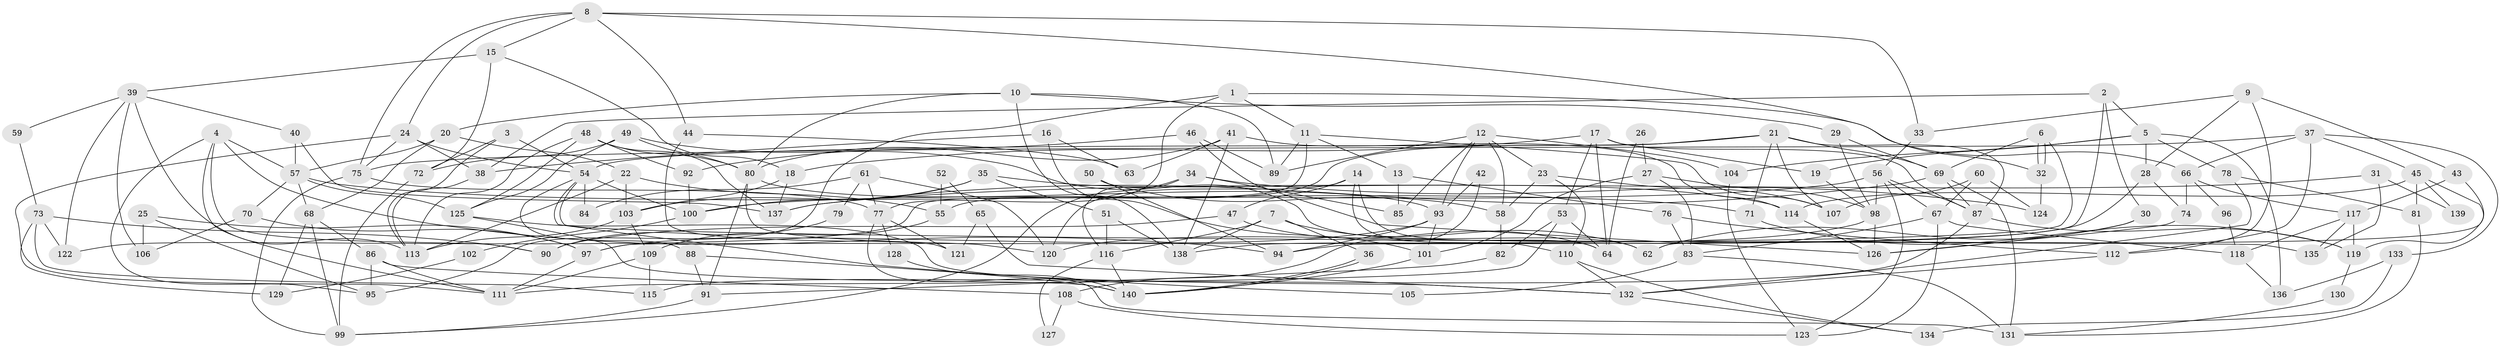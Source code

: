 // coarse degree distribution, {7: 0.10204081632653061, 4: 0.2755102040816326, 3: 0.19387755102040816, 10: 0.030612244897959183, 6: 0.10204081632653061, 5: 0.15306122448979592, 9: 0.01020408163265306, 2: 0.09183673469387756, 8: 0.030612244897959183, 11: 0.01020408163265306}
// Generated by graph-tools (version 1.1) at 2025/23/03/03/25 07:23:57]
// undirected, 140 vertices, 280 edges
graph export_dot {
graph [start="1"]
  node [color=gray90,style=filled];
  1;
  2;
  3;
  4;
  5;
  6;
  7;
  8;
  9;
  10;
  11;
  12;
  13;
  14;
  15;
  16;
  17;
  18;
  19;
  20;
  21;
  22;
  23;
  24;
  25;
  26;
  27;
  28;
  29;
  30;
  31;
  32;
  33;
  34;
  35;
  36;
  37;
  38;
  39;
  40;
  41;
  42;
  43;
  44;
  45;
  46;
  47;
  48;
  49;
  50;
  51;
  52;
  53;
  54;
  55;
  56;
  57;
  58;
  59;
  60;
  61;
  62;
  63;
  64;
  65;
  66;
  67;
  68;
  69;
  70;
  71;
  72;
  73;
  74;
  75;
  76;
  77;
  78;
  79;
  80;
  81;
  82;
  83;
  84;
  85;
  86;
  87;
  88;
  89;
  90;
  91;
  92;
  93;
  94;
  95;
  96;
  97;
  98;
  99;
  100;
  101;
  102;
  103;
  104;
  105;
  106;
  107;
  108;
  109;
  110;
  111;
  112;
  113;
  114;
  115;
  116;
  117;
  118;
  119;
  120;
  121;
  122;
  123;
  124;
  125;
  126;
  127;
  128;
  129;
  130;
  131;
  132;
  133;
  134;
  135;
  136;
  137;
  138;
  139;
  140;
  1 -- 95;
  1 -- 77;
  1 -- 11;
  1 -- 66;
  2 -- 38;
  2 -- 30;
  2 -- 5;
  2 -- 94;
  3 -- 113;
  3 -- 54;
  3 -- 72;
  4 -- 57;
  4 -- 94;
  4 -- 90;
  4 -- 95;
  4 -- 111;
  5 -- 28;
  5 -- 19;
  5 -- 78;
  5 -- 104;
  5 -- 136;
  6 -- 97;
  6 -- 32;
  6 -- 32;
  6 -- 69;
  7 -- 62;
  7 -- 116;
  7 -- 36;
  7 -- 138;
  8 -- 32;
  8 -- 75;
  8 -- 15;
  8 -- 24;
  8 -- 33;
  8 -- 44;
  9 -- 33;
  9 -- 112;
  9 -- 28;
  9 -- 43;
  10 -- 80;
  10 -- 89;
  10 -- 20;
  10 -- 29;
  10 -- 138;
  11 -- 89;
  11 -- 13;
  11 -- 107;
  11 -- 122;
  12 -- 93;
  12 -- 58;
  12 -- 23;
  12 -- 85;
  12 -- 89;
  12 -- 104;
  13 -- 85;
  13 -- 76;
  14 -- 110;
  14 -- 120;
  14 -- 47;
  14 -- 64;
  15 -- 18;
  15 -- 39;
  15 -- 72;
  16 -- 38;
  16 -- 101;
  16 -- 63;
  17 -- 19;
  17 -- 18;
  17 -- 53;
  17 -- 64;
  17 -- 87;
  18 -- 103;
  18 -- 137;
  19 -- 98;
  20 -- 22;
  20 -- 57;
  20 -- 68;
  21 -- 87;
  21 -- 69;
  21 -- 54;
  21 -- 55;
  21 -- 71;
  21 -- 107;
  22 -- 113;
  22 -- 55;
  22 -- 103;
  23 -- 107;
  23 -- 58;
  23 -- 110;
  24 -- 111;
  24 -- 38;
  24 -- 54;
  24 -- 75;
  25 -- 97;
  25 -- 95;
  25 -- 106;
  26 -- 27;
  26 -- 64;
  27 -- 98;
  27 -- 101;
  27 -- 83;
  28 -- 138;
  28 -- 74;
  29 -- 69;
  29 -- 98;
  30 -- 62;
  30 -- 126;
  31 -- 137;
  31 -- 135;
  31 -- 139;
  32 -- 124;
  33 -- 56;
  34 -- 116;
  34 -- 99;
  34 -- 85;
  34 -- 124;
  35 -- 100;
  35 -- 103;
  35 -- 51;
  35 -- 114;
  36 -- 140;
  36 -- 140;
  37 -- 75;
  37 -- 45;
  37 -- 66;
  37 -- 112;
  37 -- 133;
  38 -- 113;
  39 -- 122;
  39 -- 40;
  39 -- 59;
  39 -- 106;
  39 -- 113;
  40 -- 57;
  40 -- 137;
  41 -- 138;
  41 -- 114;
  41 -- 63;
  41 -- 80;
  42 -- 108;
  42 -- 93;
  43 -- 117;
  43 -- 62;
  44 -- 63;
  44 -- 121;
  45 -- 81;
  45 -- 114;
  45 -- 119;
  45 -- 139;
  46 -- 92;
  46 -- 126;
  46 -- 89;
  47 -- 64;
  47 -- 90;
  48 -- 80;
  48 -- 137;
  48 -- 92;
  48 -- 113;
  48 -- 125;
  49 -- 80;
  49 -- 72;
  49 -- 62;
  49 -- 125;
  50 -- 94;
  50 -- 58;
  51 -- 138;
  51 -- 116;
  52 -- 65;
  52 -- 55;
  53 -- 64;
  53 -- 82;
  53 -- 111;
  54 -- 84;
  54 -- 88;
  54 -- 100;
  54 -- 105;
  54 -- 135;
  55 -- 109;
  56 -- 67;
  56 -- 87;
  56 -- 98;
  56 -- 100;
  56 -- 123;
  57 -- 125;
  57 -- 68;
  57 -- 70;
  57 -- 71;
  58 -- 82;
  59 -- 73;
  60 -- 107;
  60 -- 67;
  60 -- 124;
  61 -- 120;
  61 -- 77;
  61 -- 79;
  61 -- 84;
  65 -- 132;
  65 -- 121;
  66 -- 74;
  66 -- 96;
  66 -- 117;
  67 -- 83;
  67 -- 123;
  67 -- 118;
  68 -- 86;
  68 -- 99;
  68 -- 129;
  69 -- 87;
  69 -- 131;
  69 -- 137;
  70 -- 106;
  70 -- 97;
  71 -- 119;
  72 -- 99;
  73 -- 90;
  73 -- 115;
  73 -- 122;
  73 -- 129;
  74 -- 126;
  75 -- 99;
  75 -- 77;
  76 -- 112;
  76 -- 83;
  77 -- 131;
  77 -- 121;
  77 -- 128;
  78 -- 132;
  78 -- 81;
  79 -- 90;
  80 -- 91;
  80 -- 93;
  80 -- 120;
  81 -- 131;
  82 -- 91;
  83 -- 105;
  83 -- 131;
  86 -- 111;
  86 -- 95;
  86 -- 108;
  87 -- 119;
  87 -- 115;
  88 -- 140;
  88 -- 91;
  91 -- 99;
  92 -- 100;
  93 -- 97;
  93 -- 94;
  93 -- 101;
  96 -- 118;
  97 -- 111;
  98 -- 120;
  98 -- 126;
  100 -- 102;
  101 -- 140;
  102 -- 129;
  103 -- 113;
  103 -- 109;
  104 -- 123;
  108 -- 123;
  108 -- 127;
  109 -- 111;
  109 -- 115;
  110 -- 132;
  110 -- 134;
  112 -- 132;
  114 -- 126;
  116 -- 140;
  116 -- 127;
  117 -- 119;
  117 -- 118;
  117 -- 135;
  118 -- 136;
  119 -- 130;
  125 -- 132;
  125 -- 140;
  128 -- 140;
  130 -- 131;
  132 -- 134;
  133 -- 136;
  133 -- 134;
}
